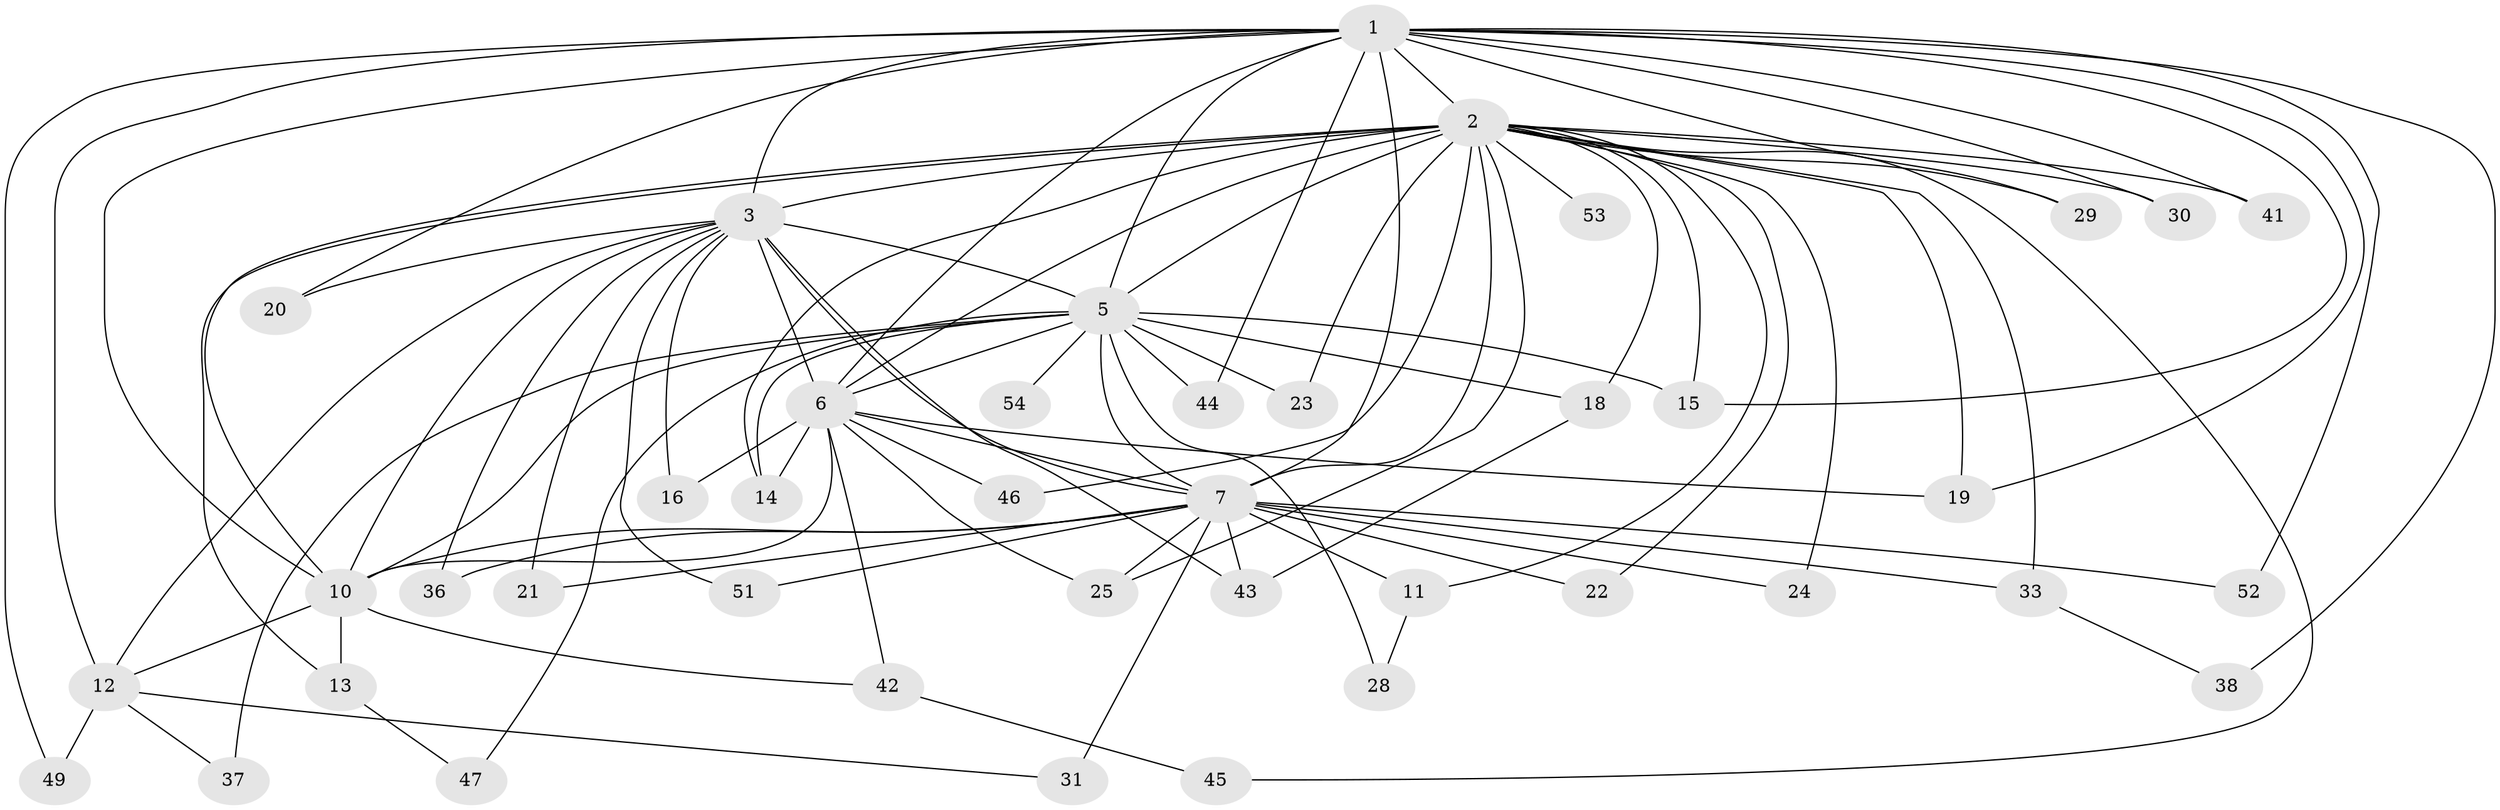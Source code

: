 // Generated by graph-tools (version 1.1) at 2025/23/03/03/25 07:23:45]
// undirected, 41 vertices, 93 edges
graph export_dot {
graph [start="1"]
  node [color=gray90,style=filled];
  1 [super="+8"];
  2 [super="+4"];
  3 [super="+17"];
  5 [super="+39"];
  6 [super="+27"];
  7 [super="+9"];
  10 [super="+35"];
  11 [super="+26"];
  12 [super="+32"];
  13;
  14 [super="+50"];
  15 [super="+34"];
  16;
  18 [super="+48"];
  19 [super="+40"];
  20;
  21;
  22;
  23;
  24;
  25;
  28;
  29;
  30;
  31;
  33;
  36;
  37;
  38;
  41;
  42;
  43;
  44;
  45;
  46;
  47;
  49;
  51;
  52;
  53;
  54;
  1 -- 2 [weight=4];
  1 -- 3 [weight=2];
  1 -- 5 [weight=2];
  1 -- 6 [weight=2];
  1 -- 7 [weight=4];
  1 -- 10 [weight=3];
  1 -- 12 [weight=2];
  1 -- 15;
  1 -- 20;
  1 -- 44;
  1 -- 19;
  1 -- 29;
  1 -- 30;
  1 -- 38;
  1 -- 41;
  1 -- 49;
  1 -- 52;
  2 -- 3 [weight=2];
  2 -- 5 [weight=2];
  2 -- 6 [weight=2];
  2 -- 7 [weight=4];
  2 -- 10 [weight=2];
  2 -- 15;
  2 -- 23;
  2 -- 24;
  2 -- 29;
  2 -- 30;
  2 -- 46;
  2 -- 11;
  2 -- 13;
  2 -- 14;
  2 -- 18;
  2 -- 22;
  2 -- 25;
  2 -- 33;
  2 -- 41;
  2 -- 45;
  2 -- 53;
  2 -- 19;
  3 -- 5;
  3 -- 6;
  3 -- 7 [weight=2];
  3 -- 10;
  3 -- 16;
  3 -- 21;
  3 -- 36;
  3 -- 43;
  3 -- 51;
  3 -- 12;
  3 -- 20;
  5 -- 6;
  5 -- 7 [weight=2];
  5 -- 10;
  5 -- 18;
  5 -- 23;
  5 -- 28;
  5 -- 37;
  5 -- 44;
  5 -- 47;
  5 -- 54 [weight=2];
  5 -- 14;
  5 -- 15;
  6 -- 7 [weight=2];
  6 -- 10;
  6 -- 16;
  6 -- 19;
  6 -- 42;
  6 -- 46;
  6 -- 25;
  6 -- 14;
  7 -- 10 [weight=2];
  7 -- 21;
  7 -- 24;
  7 -- 25;
  7 -- 36;
  7 -- 51;
  7 -- 33;
  7 -- 11 [weight=2];
  7 -- 43;
  7 -- 52;
  7 -- 22;
  7 -- 31;
  10 -- 13;
  10 -- 42;
  10 -- 12;
  11 -- 28;
  12 -- 31;
  12 -- 37;
  12 -- 49;
  13 -- 47;
  18 -- 43;
  33 -- 38;
  42 -- 45;
}

